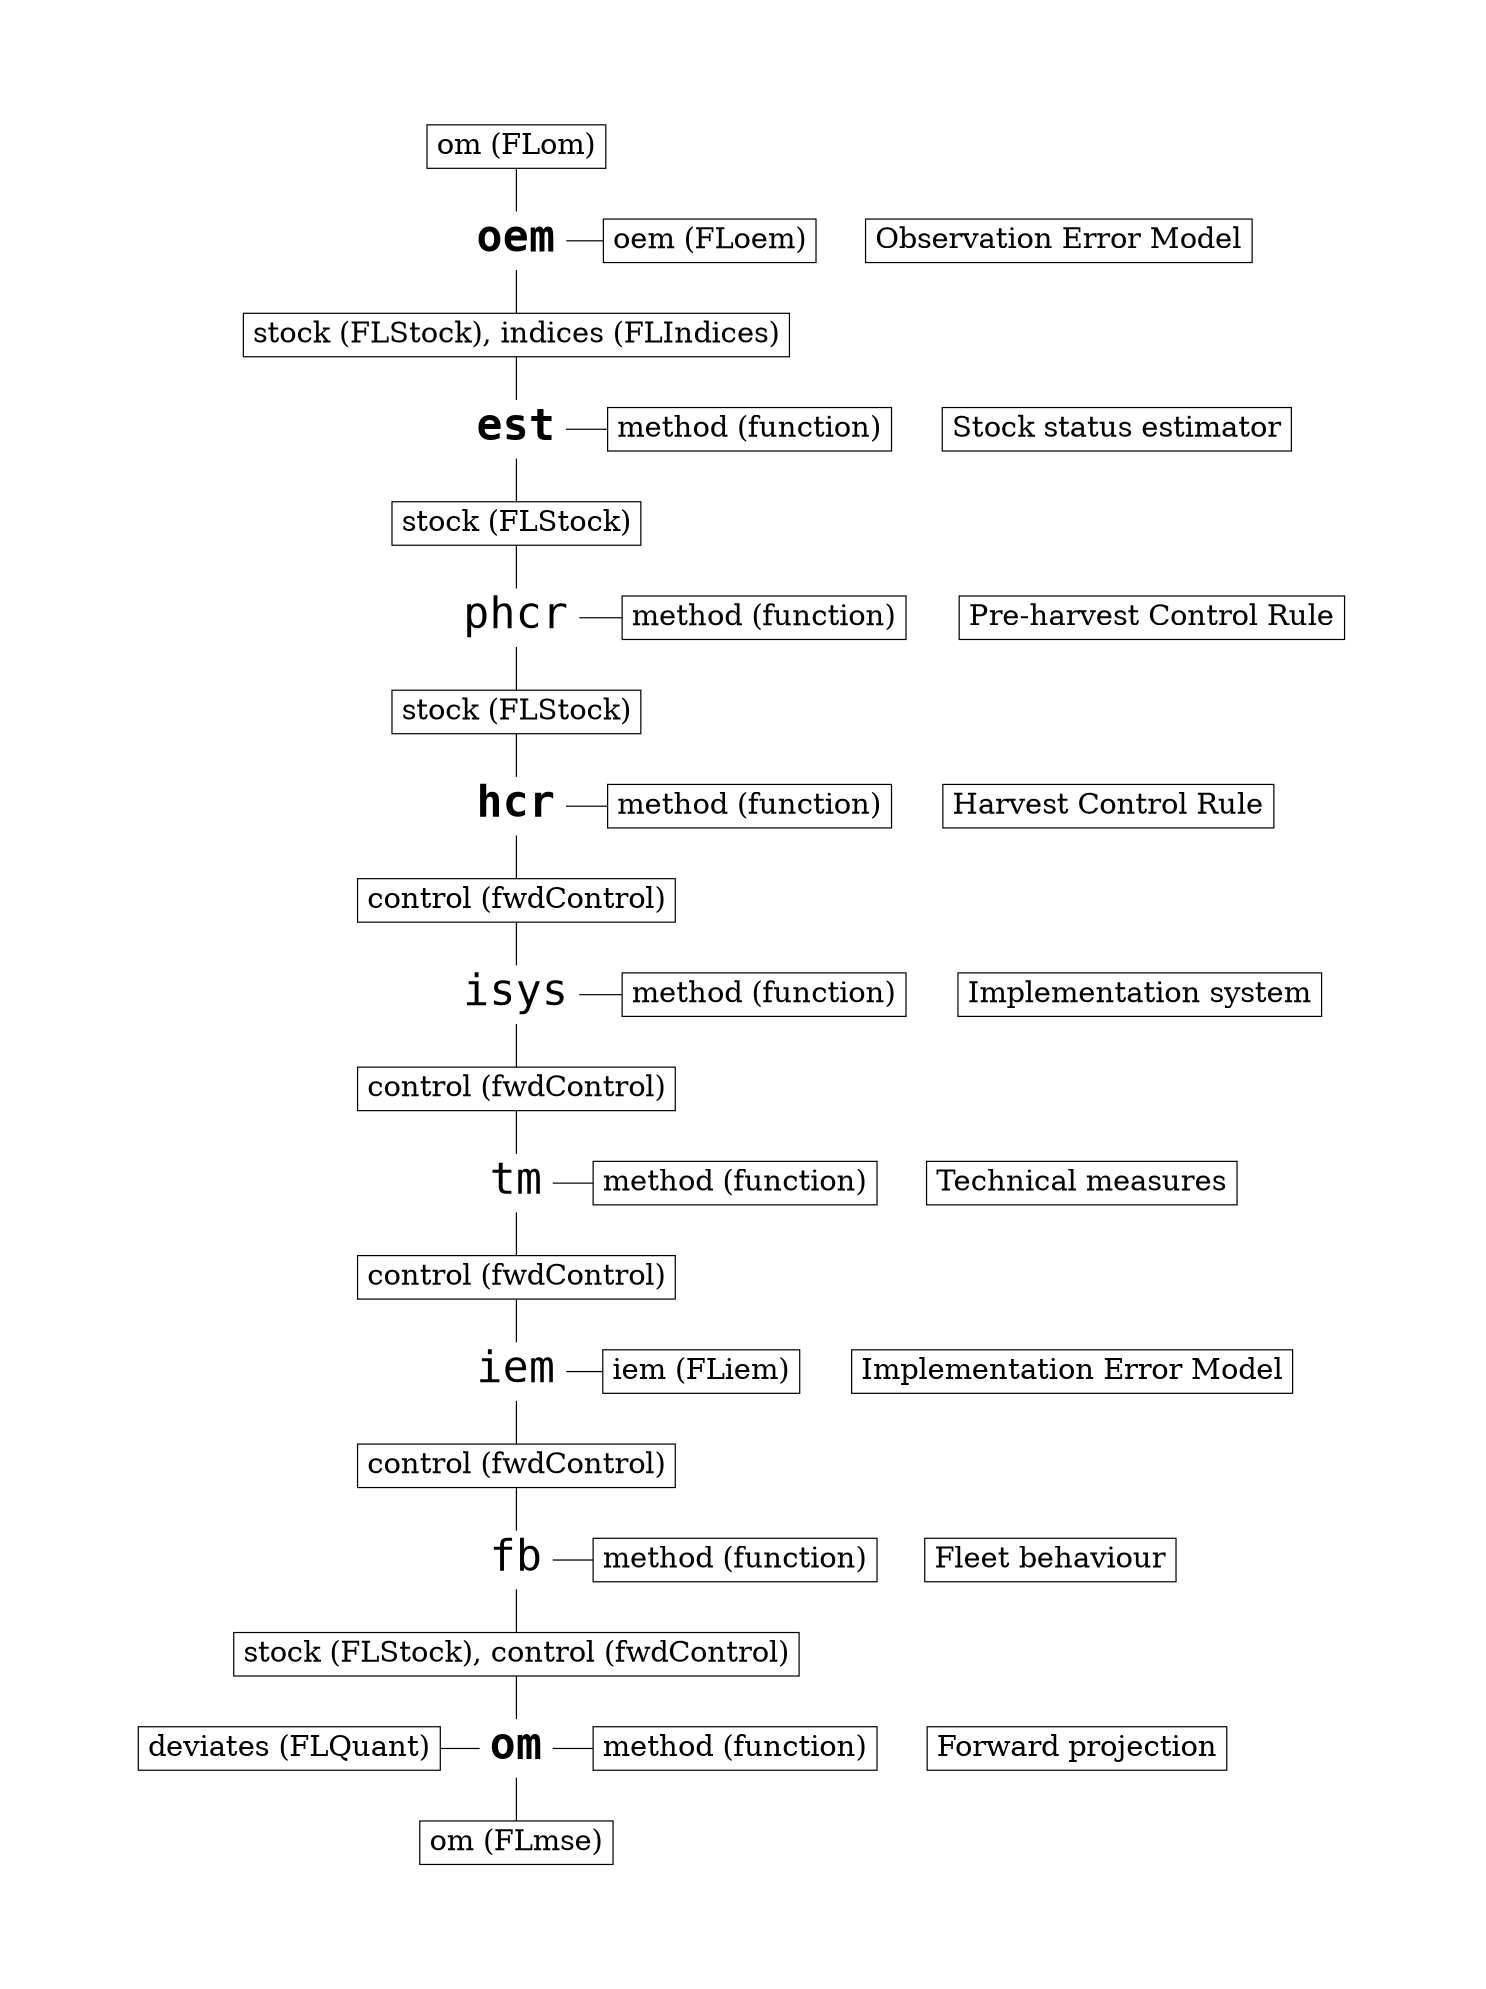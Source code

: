 graph mp {
  
  /* GRAPH */
  graph [ratio="fill", size="8.3,11.7!", margin=0.8]

  /* EDGES */
  edge [arrowhead="none"];
  
  /* NODES */
  node [shape=box, fontsize=24];

  /* Compulsory steps */
  oem, est, hcr, om[shape=plaintext,
    fontsize=36, fontcolor="#000000", fontname="Courier-Bold"];
  
  /* Optional steps */
  phcr, isys, tm, iem, fb[shape=plaintext,
    fontsize=36, fontcolor="#000000", fontname="Courier"];

  /* Inputs/Outputs/Arguments */
  oemin [label="om (FLom)"];
  oemargs [label="oem (FLoem)"];
  oemname [label="Observation Error Model"];
  
  estin [label="stock (FLStock), indices (FLIndices)"];
  estargs [label="method (function)"];
  estname [label="Stock status estimator"];
  
  phcrin [label="stock (FLStock)"];
  phcrargs [label="method (function)"];
  phcrname [label="Pre-harvest Control Rule"];
  
  hcrin [label="stock (FLStock)"];
  hcrargs [label="method (function)"];
  hcrname [label="Harvest Control Rule"];
  
  isin [label="control (fwdControl)"];
  isargs [label="method (function)"];
  isname [label="Implementation system"];
  
  tmin [label="control (fwdControl)"];
  tmargs [label="method (function)"];
  tmname [label="Technical measures"];
  
  iemin [label="control (fwdControl)"];
  iemargs [label="iem (FLiem)"];
  iemname [label="Implementation Error Model"];
  
  fbin [label="control (fwdControl)"];
  fbargs [label="method (function)"];
  fbname [label="Fleet behaviour"];
  
  omin [label="stock (FLStock), control (fwdControl)"];
  omout [label="om (FLmse)"];
  omargs [label="method (function)"];
  omargs2 [label="deviates (FLQuant)"];
  omname [label="Forward projection"];

  oem -- oemargs;
    {rank=same; oem; oemargs; oemname;}
  est -- estargs;
    {rank=same; est; estargs; estname;}
  phcr -- phcrargs;
    {rank=same; phcr; phcrargs; phcrname;}
  hcr -- hcrargs;
    {rank=same; hcr; hcrargs; hcrname;}
  isys -- isargs;
    {rank=same; isys; isargs; isname;}
  tm -- tmargs;
    {rank=same; tm; tmargs; tmname;}
  iem -- iemargs;
    {rank=same; iem; iemargs; iemname;}
  fb -- fbargs;
    {rank=same; fb; fbargs; fbname;}
  omargs2 -- om -- omargs;
    {rank=same; om; omargs; omargs2; omname;}
  
  /* Code flow */
  oemin -- oem -- estin -- est -- phcrin -- phcr -- hcrin -- hcr -- isin -- isys;
  isys -- tmin -- tm -- iemin -- iem -- fbin -- fb -- omin -- om -- omout;
}
